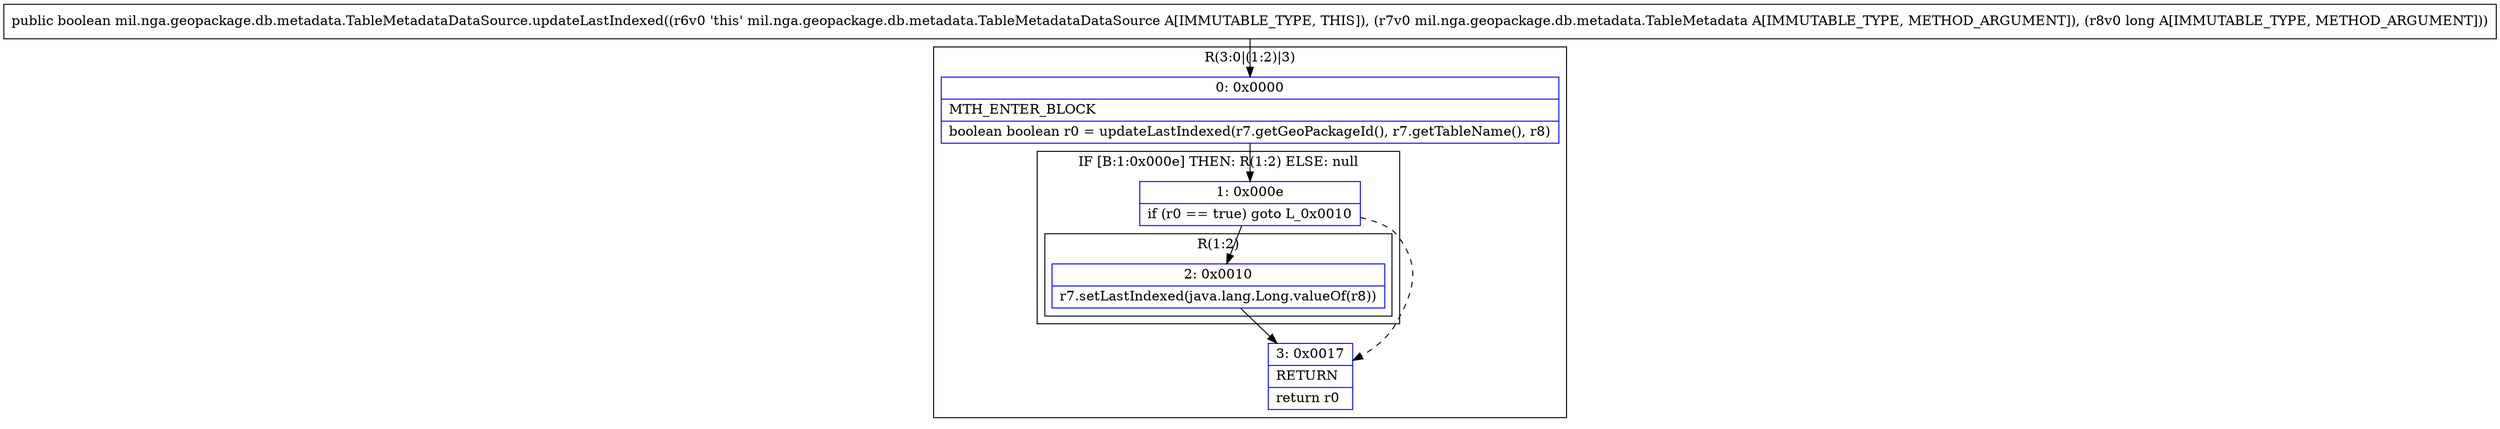 digraph "CFG formil.nga.geopackage.db.metadata.TableMetadataDataSource.updateLastIndexed(Lmil\/nga\/geopackage\/db\/metadata\/TableMetadata;J)Z" {
subgraph cluster_Region_145280322 {
label = "R(3:0|(1:2)|3)";
node [shape=record,color=blue];
Node_0 [shape=record,label="{0\:\ 0x0000|MTH_ENTER_BLOCK\l|boolean boolean r0 = updateLastIndexed(r7.getGeoPackageId(), r7.getTableName(), r8)\l}"];
subgraph cluster_IfRegion_814939936 {
label = "IF [B:1:0x000e] THEN: R(1:2) ELSE: null";
node [shape=record,color=blue];
Node_1 [shape=record,label="{1\:\ 0x000e|if (r0 == true) goto L_0x0010\l}"];
subgraph cluster_Region_482895330 {
label = "R(1:2)";
node [shape=record,color=blue];
Node_2 [shape=record,label="{2\:\ 0x0010|r7.setLastIndexed(java.lang.Long.valueOf(r8))\l}"];
}
}
Node_3 [shape=record,label="{3\:\ 0x0017|RETURN\l|return r0\l}"];
}
MethodNode[shape=record,label="{public boolean mil.nga.geopackage.db.metadata.TableMetadataDataSource.updateLastIndexed((r6v0 'this' mil.nga.geopackage.db.metadata.TableMetadataDataSource A[IMMUTABLE_TYPE, THIS]), (r7v0 mil.nga.geopackage.db.metadata.TableMetadata A[IMMUTABLE_TYPE, METHOD_ARGUMENT]), (r8v0 long A[IMMUTABLE_TYPE, METHOD_ARGUMENT])) }"];
MethodNode -> Node_0;
Node_0 -> Node_1;
Node_1 -> Node_2;
Node_1 -> Node_3[style=dashed];
Node_2 -> Node_3;
}

